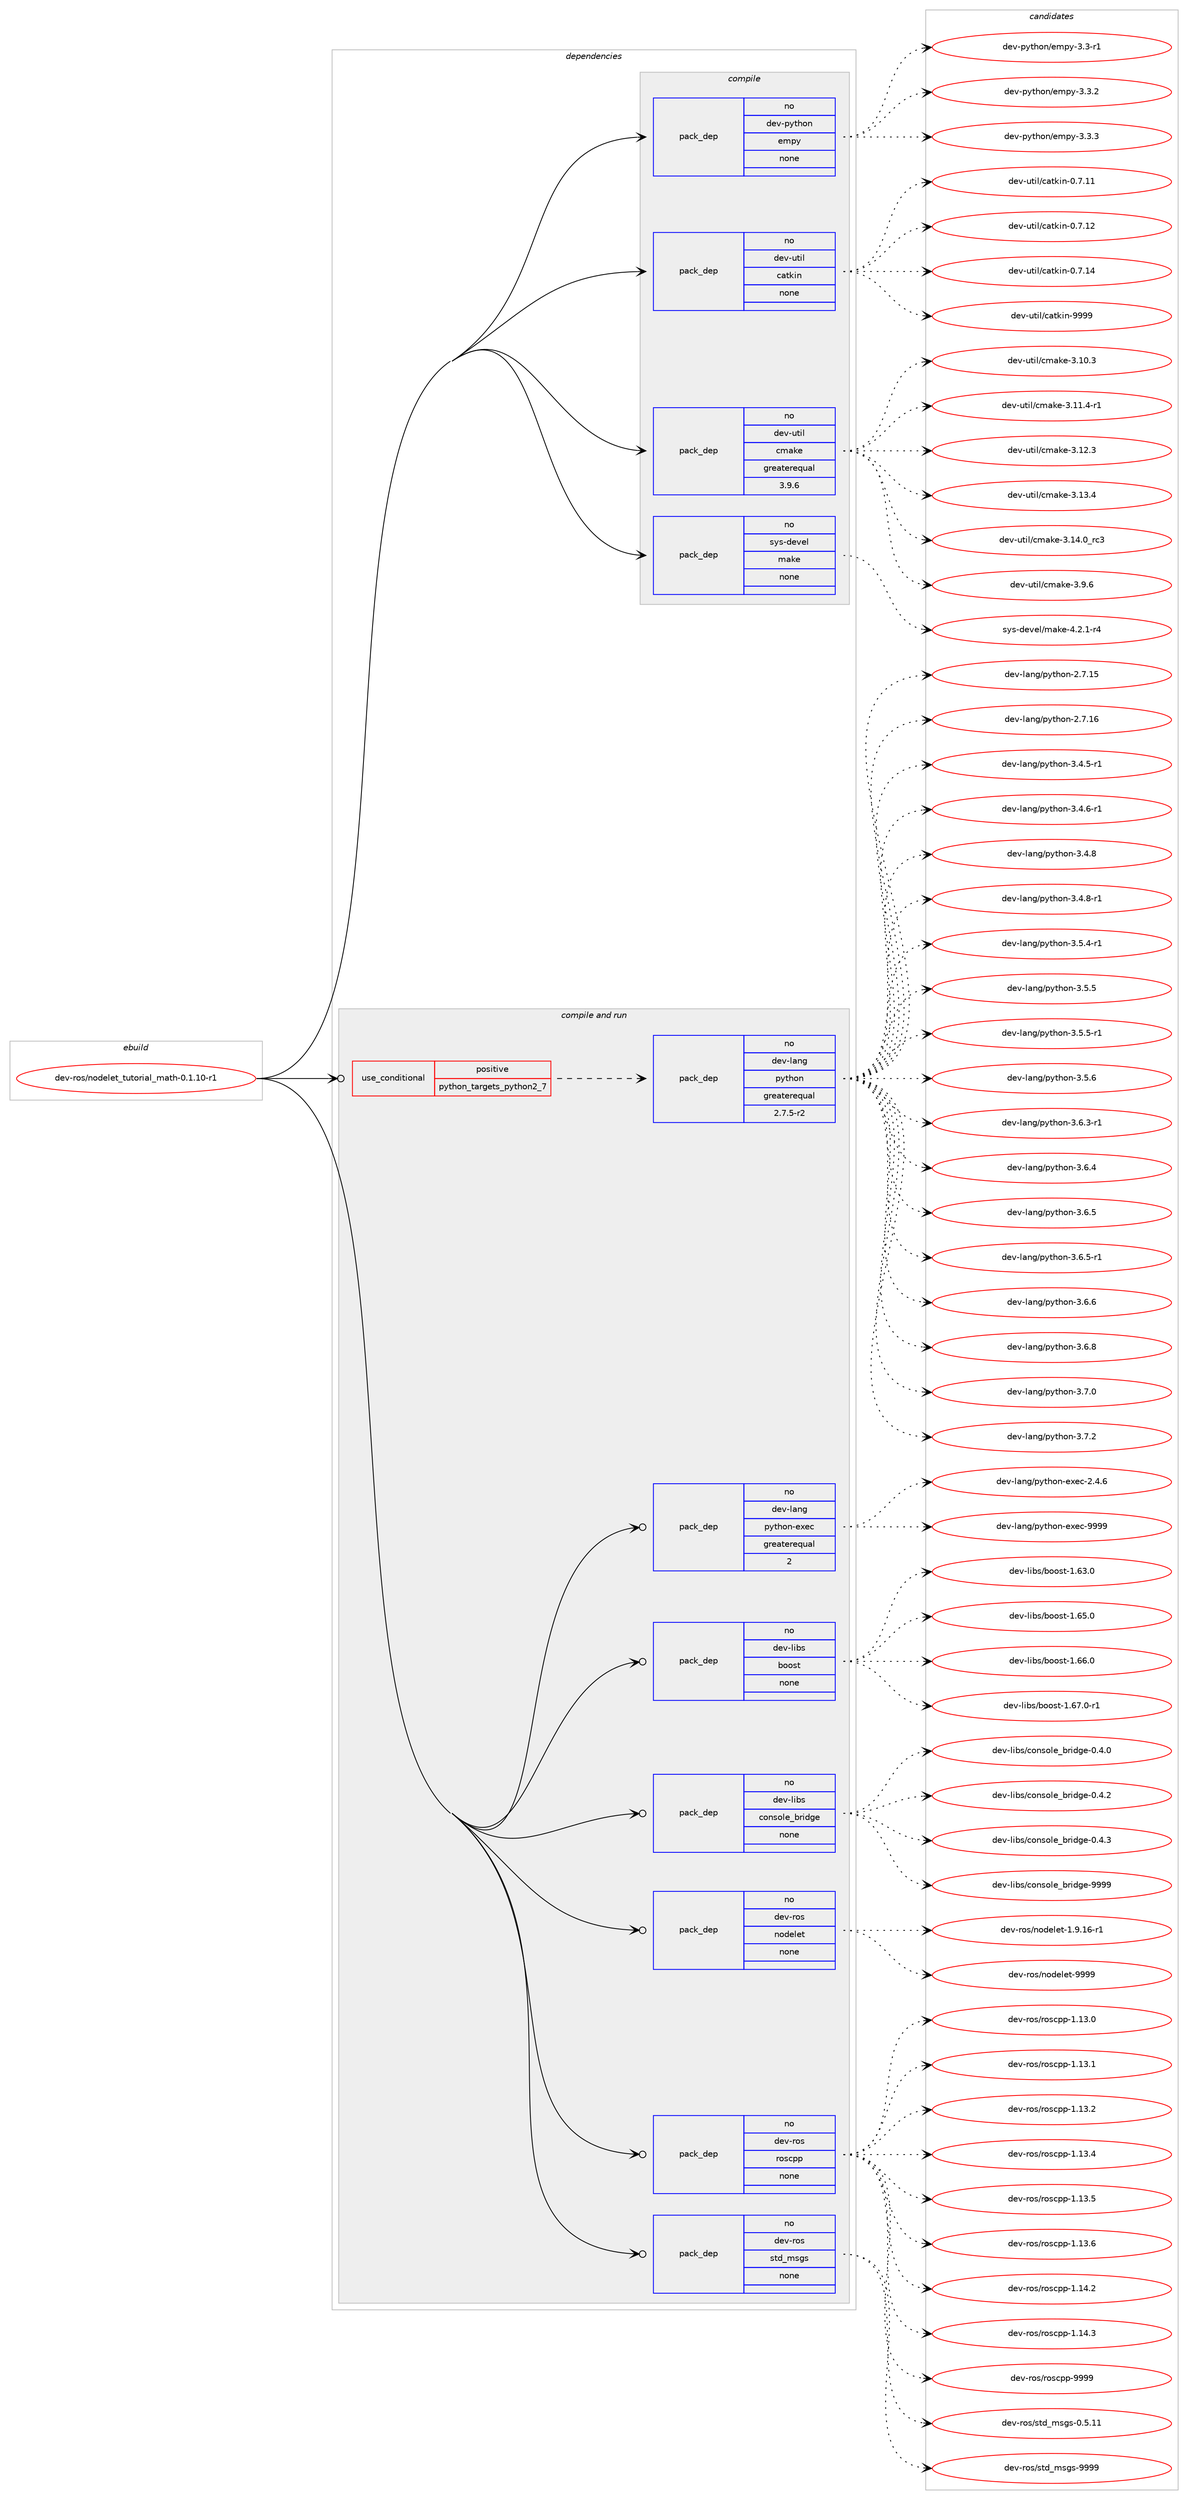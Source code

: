 digraph prolog {

# *************
# Graph options
# *************

newrank=true;
concentrate=true;
compound=true;
graph [rankdir=LR,fontname=Helvetica,fontsize=10,ranksep=1.5];#, ranksep=2.5, nodesep=0.2];
edge  [arrowhead=vee];
node  [fontname=Helvetica,fontsize=10];

# **********
# The ebuild
# **********

subgraph cluster_leftcol {
color=gray;
rank=same;
label=<<i>ebuild</i>>;
id [label="dev-ros/nodelet_tutorial_math-0.1.10-r1", color=red, width=4, href="../dev-ros/nodelet_tutorial_math-0.1.10-r1.svg"];
}

# ****************
# The dependencies
# ****************

subgraph cluster_midcol {
color=gray;
label=<<i>dependencies</i>>;
subgraph cluster_compile {
fillcolor="#eeeeee";
style=filled;
label=<<i>compile</i>>;
subgraph pack1048205 {
dependency1460802 [label=<<TABLE BORDER="0" CELLBORDER="1" CELLSPACING="0" CELLPADDING="4" WIDTH="220"><TR><TD ROWSPAN="6" CELLPADDING="30">pack_dep</TD></TR><TR><TD WIDTH="110">no</TD></TR><TR><TD>dev-python</TD></TR><TR><TD>empy</TD></TR><TR><TD>none</TD></TR><TR><TD></TD></TR></TABLE>>, shape=none, color=blue];
}
id:e -> dependency1460802:w [weight=20,style="solid",arrowhead="vee"];
subgraph pack1048206 {
dependency1460803 [label=<<TABLE BORDER="0" CELLBORDER="1" CELLSPACING="0" CELLPADDING="4" WIDTH="220"><TR><TD ROWSPAN="6" CELLPADDING="30">pack_dep</TD></TR><TR><TD WIDTH="110">no</TD></TR><TR><TD>dev-util</TD></TR><TR><TD>catkin</TD></TR><TR><TD>none</TD></TR><TR><TD></TD></TR></TABLE>>, shape=none, color=blue];
}
id:e -> dependency1460803:w [weight=20,style="solid",arrowhead="vee"];
subgraph pack1048207 {
dependency1460804 [label=<<TABLE BORDER="0" CELLBORDER="1" CELLSPACING="0" CELLPADDING="4" WIDTH="220"><TR><TD ROWSPAN="6" CELLPADDING="30">pack_dep</TD></TR><TR><TD WIDTH="110">no</TD></TR><TR><TD>dev-util</TD></TR><TR><TD>cmake</TD></TR><TR><TD>greaterequal</TD></TR><TR><TD>3.9.6</TD></TR></TABLE>>, shape=none, color=blue];
}
id:e -> dependency1460804:w [weight=20,style="solid",arrowhead="vee"];
subgraph pack1048208 {
dependency1460805 [label=<<TABLE BORDER="0" CELLBORDER="1" CELLSPACING="0" CELLPADDING="4" WIDTH="220"><TR><TD ROWSPAN="6" CELLPADDING="30">pack_dep</TD></TR><TR><TD WIDTH="110">no</TD></TR><TR><TD>sys-devel</TD></TR><TR><TD>make</TD></TR><TR><TD>none</TD></TR><TR><TD></TD></TR></TABLE>>, shape=none, color=blue];
}
id:e -> dependency1460805:w [weight=20,style="solid",arrowhead="vee"];
}
subgraph cluster_compileandrun {
fillcolor="#eeeeee";
style=filled;
label=<<i>compile and run</i>>;
subgraph cond389207 {
dependency1460806 [label=<<TABLE BORDER="0" CELLBORDER="1" CELLSPACING="0" CELLPADDING="4"><TR><TD ROWSPAN="3" CELLPADDING="10">use_conditional</TD></TR><TR><TD>positive</TD></TR><TR><TD>python_targets_python2_7</TD></TR></TABLE>>, shape=none, color=red];
subgraph pack1048209 {
dependency1460807 [label=<<TABLE BORDER="0" CELLBORDER="1" CELLSPACING="0" CELLPADDING="4" WIDTH="220"><TR><TD ROWSPAN="6" CELLPADDING="30">pack_dep</TD></TR><TR><TD WIDTH="110">no</TD></TR><TR><TD>dev-lang</TD></TR><TR><TD>python</TD></TR><TR><TD>greaterequal</TD></TR><TR><TD>2.7.5-r2</TD></TR></TABLE>>, shape=none, color=blue];
}
dependency1460806:e -> dependency1460807:w [weight=20,style="dashed",arrowhead="vee"];
}
id:e -> dependency1460806:w [weight=20,style="solid",arrowhead="odotvee"];
subgraph pack1048210 {
dependency1460808 [label=<<TABLE BORDER="0" CELLBORDER="1" CELLSPACING="0" CELLPADDING="4" WIDTH="220"><TR><TD ROWSPAN="6" CELLPADDING="30">pack_dep</TD></TR><TR><TD WIDTH="110">no</TD></TR><TR><TD>dev-lang</TD></TR><TR><TD>python-exec</TD></TR><TR><TD>greaterequal</TD></TR><TR><TD>2</TD></TR></TABLE>>, shape=none, color=blue];
}
id:e -> dependency1460808:w [weight=20,style="solid",arrowhead="odotvee"];
subgraph pack1048211 {
dependency1460809 [label=<<TABLE BORDER="0" CELLBORDER="1" CELLSPACING="0" CELLPADDING="4" WIDTH="220"><TR><TD ROWSPAN="6" CELLPADDING="30">pack_dep</TD></TR><TR><TD WIDTH="110">no</TD></TR><TR><TD>dev-libs</TD></TR><TR><TD>boost</TD></TR><TR><TD>none</TD></TR><TR><TD></TD></TR></TABLE>>, shape=none, color=blue];
}
id:e -> dependency1460809:w [weight=20,style="solid",arrowhead="odotvee"];
subgraph pack1048212 {
dependency1460810 [label=<<TABLE BORDER="0" CELLBORDER="1" CELLSPACING="0" CELLPADDING="4" WIDTH="220"><TR><TD ROWSPAN="6" CELLPADDING="30">pack_dep</TD></TR><TR><TD WIDTH="110">no</TD></TR><TR><TD>dev-libs</TD></TR><TR><TD>console_bridge</TD></TR><TR><TD>none</TD></TR><TR><TD></TD></TR></TABLE>>, shape=none, color=blue];
}
id:e -> dependency1460810:w [weight=20,style="solid",arrowhead="odotvee"];
subgraph pack1048213 {
dependency1460811 [label=<<TABLE BORDER="0" CELLBORDER="1" CELLSPACING="0" CELLPADDING="4" WIDTH="220"><TR><TD ROWSPAN="6" CELLPADDING="30">pack_dep</TD></TR><TR><TD WIDTH="110">no</TD></TR><TR><TD>dev-ros</TD></TR><TR><TD>nodelet</TD></TR><TR><TD>none</TD></TR><TR><TD></TD></TR></TABLE>>, shape=none, color=blue];
}
id:e -> dependency1460811:w [weight=20,style="solid",arrowhead="odotvee"];
subgraph pack1048214 {
dependency1460812 [label=<<TABLE BORDER="0" CELLBORDER="1" CELLSPACING="0" CELLPADDING="4" WIDTH="220"><TR><TD ROWSPAN="6" CELLPADDING="30">pack_dep</TD></TR><TR><TD WIDTH="110">no</TD></TR><TR><TD>dev-ros</TD></TR><TR><TD>roscpp</TD></TR><TR><TD>none</TD></TR><TR><TD></TD></TR></TABLE>>, shape=none, color=blue];
}
id:e -> dependency1460812:w [weight=20,style="solid",arrowhead="odotvee"];
subgraph pack1048215 {
dependency1460813 [label=<<TABLE BORDER="0" CELLBORDER="1" CELLSPACING="0" CELLPADDING="4" WIDTH="220"><TR><TD ROWSPAN="6" CELLPADDING="30">pack_dep</TD></TR><TR><TD WIDTH="110">no</TD></TR><TR><TD>dev-ros</TD></TR><TR><TD>std_msgs</TD></TR><TR><TD>none</TD></TR><TR><TD></TD></TR></TABLE>>, shape=none, color=blue];
}
id:e -> dependency1460813:w [weight=20,style="solid",arrowhead="odotvee"];
}
subgraph cluster_run {
fillcolor="#eeeeee";
style=filled;
label=<<i>run</i>>;
}
}

# **************
# The candidates
# **************

subgraph cluster_choices {
rank=same;
color=gray;
label=<<i>candidates</i>>;

subgraph choice1048205 {
color=black;
nodesep=1;
choice1001011184511212111610411111047101109112121455146514511449 [label="dev-python/empy-3.3-r1", color=red, width=4,href="../dev-python/empy-3.3-r1.svg"];
choice1001011184511212111610411111047101109112121455146514650 [label="dev-python/empy-3.3.2", color=red, width=4,href="../dev-python/empy-3.3.2.svg"];
choice1001011184511212111610411111047101109112121455146514651 [label="dev-python/empy-3.3.3", color=red, width=4,href="../dev-python/empy-3.3.3.svg"];
dependency1460802:e -> choice1001011184511212111610411111047101109112121455146514511449:w [style=dotted,weight="100"];
dependency1460802:e -> choice1001011184511212111610411111047101109112121455146514650:w [style=dotted,weight="100"];
dependency1460802:e -> choice1001011184511212111610411111047101109112121455146514651:w [style=dotted,weight="100"];
}
subgraph choice1048206 {
color=black;
nodesep=1;
choice1001011184511711610510847999711610710511045484655464949 [label="dev-util/catkin-0.7.11", color=red, width=4,href="../dev-util/catkin-0.7.11.svg"];
choice1001011184511711610510847999711610710511045484655464950 [label="dev-util/catkin-0.7.12", color=red, width=4,href="../dev-util/catkin-0.7.12.svg"];
choice1001011184511711610510847999711610710511045484655464952 [label="dev-util/catkin-0.7.14", color=red, width=4,href="../dev-util/catkin-0.7.14.svg"];
choice100101118451171161051084799971161071051104557575757 [label="dev-util/catkin-9999", color=red, width=4,href="../dev-util/catkin-9999.svg"];
dependency1460803:e -> choice1001011184511711610510847999711610710511045484655464949:w [style=dotted,weight="100"];
dependency1460803:e -> choice1001011184511711610510847999711610710511045484655464950:w [style=dotted,weight="100"];
dependency1460803:e -> choice1001011184511711610510847999711610710511045484655464952:w [style=dotted,weight="100"];
dependency1460803:e -> choice100101118451171161051084799971161071051104557575757:w [style=dotted,weight="100"];
}
subgraph choice1048207 {
color=black;
nodesep=1;
choice1001011184511711610510847991099710710145514649484651 [label="dev-util/cmake-3.10.3", color=red, width=4,href="../dev-util/cmake-3.10.3.svg"];
choice10010111845117116105108479910997107101455146494946524511449 [label="dev-util/cmake-3.11.4-r1", color=red, width=4,href="../dev-util/cmake-3.11.4-r1.svg"];
choice1001011184511711610510847991099710710145514649504651 [label="dev-util/cmake-3.12.3", color=red, width=4,href="../dev-util/cmake-3.12.3.svg"];
choice1001011184511711610510847991099710710145514649514652 [label="dev-util/cmake-3.13.4", color=red, width=4,href="../dev-util/cmake-3.13.4.svg"];
choice1001011184511711610510847991099710710145514649524648951149951 [label="dev-util/cmake-3.14.0_rc3", color=red, width=4,href="../dev-util/cmake-3.14.0_rc3.svg"];
choice10010111845117116105108479910997107101455146574654 [label="dev-util/cmake-3.9.6", color=red, width=4,href="../dev-util/cmake-3.9.6.svg"];
dependency1460804:e -> choice1001011184511711610510847991099710710145514649484651:w [style=dotted,weight="100"];
dependency1460804:e -> choice10010111845117116105108479910997107101455146494946524511449:w [style=dotted,weight="100"];
dependency1460804:e -> choice1001011184511711610510847991099710710145514649504651:w [style=dotted,weight="100"];
dependency1460804:e -> choice1001011184511711610510847991099710710145514649514652:w [style=dotted,weight="100"];
dependency1460804:e -> choice1001011184511711610510847991099710710145514649524648951149951:w [style=dotted,weight="100"];
dependency1460804:e -> choice10010111845117116105108479910997107101455146574654:w [style=dotted,weight="100"];
}
subgraph choice1048208 {
color=black;
nodesep=1;
choice1151211154510010111810110847109971071014552465046494511452 [label="sys-devel/make-4.2.1-r4", color=red, width=4,href="../sys-devel/make-4.2.1-r4.svg"];
dependency1460805:e -> choice1151211154510010111810110847109971071014552465046494511452:w [style=dotted,weight="100"];
}
subgraph choice1048209 {
color=black;
nodesep=1;
choice10010111845108971101034711212111610411111045504655464953 [label="dev-lang/python-2.7.15", color=red, width=4,href="../dev-lang/python-2.7.15.svg"];
choice10010111845108971101034711212111610411111045504655464954 [label="dev-lang/python-2.7.16", color=red, width=4,href="../dev-lang/python-2.7.16.svg"];
choice1001011184510897110103471121211161041111104551465246534511449 [label="dev-lang/python-3.4.5-r1", color=red, width=4,href="../dev-lang/python-3.4.5-r1.svg"];
choice1001011184510897110103471121211161041111104551465246544511449 [label="dev-lang/python-3.4.6-r1", color=red, width=4,href="../dev-lang/python-3.4.6-r1.svg"];
choice100101118451089711010347112121116104111110455146524656 [label="dev-lang/python-3.4.8", color=red, width=4,href="../dev-lang/python-3.4.8.svg"];
choice1001011184510897110103471121211161041111104551465246564511449 [label="dev-lang/python-3.4.8-r1", color=red, width=4,href="../dev-lang/python-3.4.8-r1.svg"];
choice1001011184510897110103471121211161041111104551465346524511449 [label="dev-lang/python-3.5.4-r1", color=red, width=4,href="../dev-lang/python-3.5.4-r1.svg"];
choice100101118451089711010347112121116104111110455146534653 [label="dev-lang/python-3.5.5", color=red, width=4,href="../dev-lang/python-3.5.5.svg"];
choice1001011184510897110103471121211161041111104551465346534511449 [label="dev-lang/python-3.5.5-r1", color=red, width=4,href="../dev-lang/python-3.5.5-r1.svg"];
choice100101118451089711010347112121116104111110455146534654 [label="dev-lang/python-3.5.6", color=red, width=4,href="../dev-lang/python-3.5.6.svg"];
choice1001011184510897110103471121211161041111104551465446514511449 [label="dev-lang/python-3.6.3-r1", color=red, width=4,href="../dev-lang/python-3.6.3-r1.svg"];
choice100101118451089711010347112121116104111110455146544652 [label="dev-lang/python-3.6.4", color=red, width=4,href="../dev-lang/python-3.6.4.svg"];
choice100101118451089711010347112121116104111110455146544653 [label="dev-lang/python-3.6.5", color=red, width=4,href="../dev-lang/python-3.6.5.svg"];
choice1001011184510897110103471121211161041111104551465446534511449 [label="dev-lang/python-3.6.5-r1", color=red, width=4,href="../dev-lang/python-3.6.5-r1.svg"];
choice100101118451089711010347112121116104111110455146544654 [label="dev-lang/python-3.6.6", color=red, width=4,href="../dev-lang/python-3.6.6.svg"];
choice100101118451089711010347112121116104111110455146544656 [label="dev-lang/python-3.6.8", color=red, width=4,href="../dev-lang/python-3.6.8.svg"];
choice100101118451089711010347112121116104111110455146554648 [label="dev-lang/python-3.7.0", color=red, width=4,href="../dev-lang/python-3.7.0.svg"];
choice100101118451089711010347112121116104111110455146554650 [label="dev-lang/python-3.7.2", color=red, width=4,href="../dev-lang/python-3.7.2.svg"];
dependency1460807:e -> choice10010111845108971101034711212111610411111045504655464953:w [style=dotted,weight="100"];
dependency1460807:e -> choice10010111845108971101034711212111610411111045504655464954:w [style=dotted,weight="100"];
dependency1460807:e -> choice1001011184510897110103471121211161041111104551465246534511449:w [style=dotted,weight="100"];
dependency1460807:e -> choice1001011184510897110103471121211161041111104551465246544511449:w [style=dotted,weight="100"];
dependency1460807:e -> choice100101118451089711010347112121116104111110455146524656:w [style=dotted,weight="100"];
dependency1460807:e -> choice1001011184510897110103471121211161041111104551465246564511449:w [style=dotted,weight="100"];
dependency1460807:e -> choice1001011184510897110103471121211161041111104551465346524511449:w [style=dotted,weight="100"];
dependency1460807:e -> choice100101118451089711010347112121116104111110455146534653:w [style=dotted,weight="100"];
dependency1460807:e -> choice1001011184510897110103471121211161041111104551465346534511449:w [style=dotted,weight="100"];
dependency1460807:e -> choice100101118451089711010347112121116104111110455146534654:w [style=dotted,weight="100"];
dependency1460807:e -> choice1001011184510897110103471121211161041111104551465446514511449:w [style=dotted,weight="100"];
dependency1460807:e -> choice100101118451089711010347112121116104111110455146544652:w [style=dotted,weight="100"];
dependency1460807:e -> choice100101118451089711010347112121116104111110455146544653:w [style=dotted,weight="100"];
dependency1460807:e -> choice1001011184510897110103471121211161041111104551465446534511449:w [style=dotted,weight="100"];
dependency1460807:e -> choice100101118451089711010347112121116104111110455146544654:w [style=dotted,weight="100"];
dependency1460807:e -> choice100101118451089711010347112121116104111110455146544656:w [style=dotted,weight="100"];
dependency1460807:e -> choice100101118451089711010347112121116104111110455146554648:w [style=dotted,weight="100"];
dependency1460807:e -> choice100101118451089711010347112121116104111110455146554650:w [style=dotted,weight="100"];
}
subgraph choice1048210 {
color=black;
nodesep=1;
choice1001011184510897110103471121211161041111104510112010199455046524654 [label="dev-lang/python-exec-2.4.6", color=red, width=4,href="../dev-lang/python-exec-2.4.6.svg"];
choice10010111845108971101034711212111610411111045101120101994557575757 [label="dev-lang/python-exec-9999", color=red, width=4,href="../dev-lang/python-exec-9999.svg"];
dependency1460808:e -> choice1001011184510897110103471121211161041111104510112010199455046524654:w [style=dotted,weight="100"];
dependency1460808:e -> choice10010111845108971101034711212111610411111045101120101994557575757:w [style=dotted,weight="100"];
}
subgraph choice1048211 {
color=black;
nodesep=1;
choice1001011184510810598115479811111111511645494654514648 [label="dev-libs/boost-1.63.0", color=red, width=4,href="../dev-libs/boost-1.63.0.svg"];
choice1001011184510810598115479811111111511645494654534648 [label="dev-libs/boost-1.65.0", color=red, width=4,href="../dev-libs/boost-1.65.0.svg"];
choice1001011184510810598115479811111111511645494654544648 [label="dev-libs/boost-1.66.0", color=red, width=4,href="../dev-libs/boost-1.66.0.svg"];
choice10010111845108105981154798111111115116454946545546484511449 [label="dev-libs/boost-1.67.0-r1", color=red, width=4,href="../dev-libs/boost-1.67.0-r1.svg"];
dependency1460809:e -> choice1001011184510810598115479811111111511645494654514648:w [style=dotted,weight="100"];
dependency1460809:e -> choice1001011184510810598115479811111111511645494654534648:w [style=dotted,weight="100"];
dependency1460809:e -> choice1001011184510810598115479811111111511645494654544648:w [style=dotted,weight="100"];
dependency1460809:e -> choice10010111845108105981154798111111115116454946545546484511449:w [style=dotted,weight="100"];
}
subgraph choice1048212 {
color=black;
nodesep=1;
choice100101118451081059811547991111101151111081019598114105100103101454846524648 [label="dev-libs/console_bridge-0.4.0", color=red, width=4,href="../dev-libs/console_bridge-0.4.0.svg"];
choice100101118451081059811547991111101151111081019598114105100103101454846524650 [label="dev-libs/console_bridge-0.4.2", color=red, width=4,href="../dev-libs/console_bridge-0.4.2.svg"];
choice100101118451081059811547991111101151111081019598114105100103101454846524651 [label="dev-libs/console_bridge-0.4.3", color=red, width=4,href="../dev-libs/console_bridge-0.4.3.svg"];
choice1001011184510810598115479911111011511110810195981141051001031014557575757 [label="dev-libs/console_bridge-9999", color=red, width=4,href="../dev-libs/console_bridge-9999.svg"];
dependency1460810:e -> choice100101118451081059811547991111101151111081019598114105100103101454846524648:w [style=dotted,weight="100"];
dependency1460810:e -> choice100101118451081059811547991111101151111081019598114105100103101454846524650:w [style=dotted,weight="100"];
dependency1460810:e -> choice100101118451081059811547991111101151111081019598114105100103101454846524651:w [style=dotted,weight="100"];
dependency1460810:e -> choice1001011184510810598115479911111011511110810195981141051001031014557575757:w [style=dotted,weight="100"];
}
subgraph choice1048213 {
color=black;
nodesep=1;
choice1001011184511411111547110111100101108101116454946574649544511449 [label="dev-ros/nodelet-1.9.16-r1", color=red, width=4,href="../dev-ros/nodelet-1.9.16-r1.svg"];
choice10010111845114111115471101111001011081011164557575757 [label="dev-ros/nodelet-9999", color=red, width=4,href="../dev-ros/nodelet-9999.svg"];
dependency1460811:e -> choice1001011184511411111547110111100101108101116454946574649544511449:w [style=dotted,weight="100"];
dependency1460811:e -> choice10010111845114111115471101111001011081011164557575757:w [style=dotted,weight="100"];
}
subgraph choice1048214 {
color=black;
nodesep=1;
choice10010111845114111115471141111159911211245494649514648 [label="dev-ros/roscpp-1.13.0", color=red, width=4,href="../dev-ros/roscpp-1.13.0.svg"];
choice10010111845114111115471141111159911211245494649514649 [label="dev-ros/roscpp-1.13.1", color=red, width=4,href="../dev-ros/roscpp-1.13.1.svg"];
choice10010111845114111115471141111159911211245494649514650 [label="dev-ros/roscpp-1.13.2", color=red, width=4,href="../dev-ros/roscpp-1.13.2.svg"];
choice10010111845114111115471141111159911211245494649514652 [label="dev-ros/roscpp-1.13.4", color=red, width=4,href="../dev-ros/roscpp-1.13.4.svg"];
choice10010111845114111115471141111159911211245494649514653 [label="dev-ros/roscpp-1.13.5", color=red, width=4,href="../dev-ros/roscpp-1.13.5.svg"];
choice10010111845114111115471141111159911211245494649514654 [label="dev-ros/roscpp-1.13.6", color=red, width=4,href="../dev-ros/roscpp-1.13.6.svg"];
choice10010111845114111115471141111159911211245494649524650 [label="dev-ros/roscpp-1.14.2", color=red, width=4,href="../dev-ros/roscpp-1.14.2.svg"];
choice10010111845114111115471141111159911211245494649524651 [label="dev-ros/roscpp-1.14.3", color=red, width=4,href="../dev-ros/roscpp-1.14.3.svg"];
choice1001011184511411111547114111115991121124557575757 [label="dev-ros/roscpp-9999", color=red, width=4,href="../dev-ros/roscpp-9999.svg"];
dependency1460812:e -> choice10010111845114111115471141111159911211245494649514648:w [style=dotted,weight="100"];
dependency1460812:e -> choice10010111845114111115471141111159911211245494649514649:w [style=dotted,weight="100"];
dependency1460812:e -> choice10010111845114111115471141111159911211245494649514650:w [style=dotted,weight="100"];
dependency1460812:e -> choice10010111845114111115471141111159911211245494649514652:w [style=dotted,weight="100"];
dependency1460812:e -> choice10010111845114111115471141111159911211245494649514653:w [style=dotted,weight="100"];
dependency1460812:e -> choice10010111845114111115471141111159911211245494649514654:w [style=dotted,weight="100"];
dependency1460812:e -> choice10010111845114111115471141111159911211245494649524650:w [style=dotted,weight="100"];
dependency1460812:e -> choice10010111845114111115471141111159911211245494649524651:w [style=dotted,weight="100"];
dependency1460812:e -> choice1001011184511411111547114111115991121124557575757:w [style=dotted,weight="100"];
}
subgraph choice1048215 {
color=black;
nodesep=1;
choice10010111845114111115471151161009510911510311545484653464949 [label="dev-ros/std_msgs-0.5.11", color=red, width=4,href="../dev-ros/std_msgs-0.5.11.svg"];
choice1001011184511411111547115116100951091151031154557575757 [label="dev-ros/std_msgs-9999", color=red, width=4,href="../dev-ros/std_msgs-9999.svg"];
dependency1460813:e -> choice10010111845114111115471151161009510911510311545484653464949:w [style=dotted,weight="100"];
dependency1460813:e -> choice1001011184511411111547115116100951091151031154557575757:w [style=dotted,weight="100"];
}
}

}
